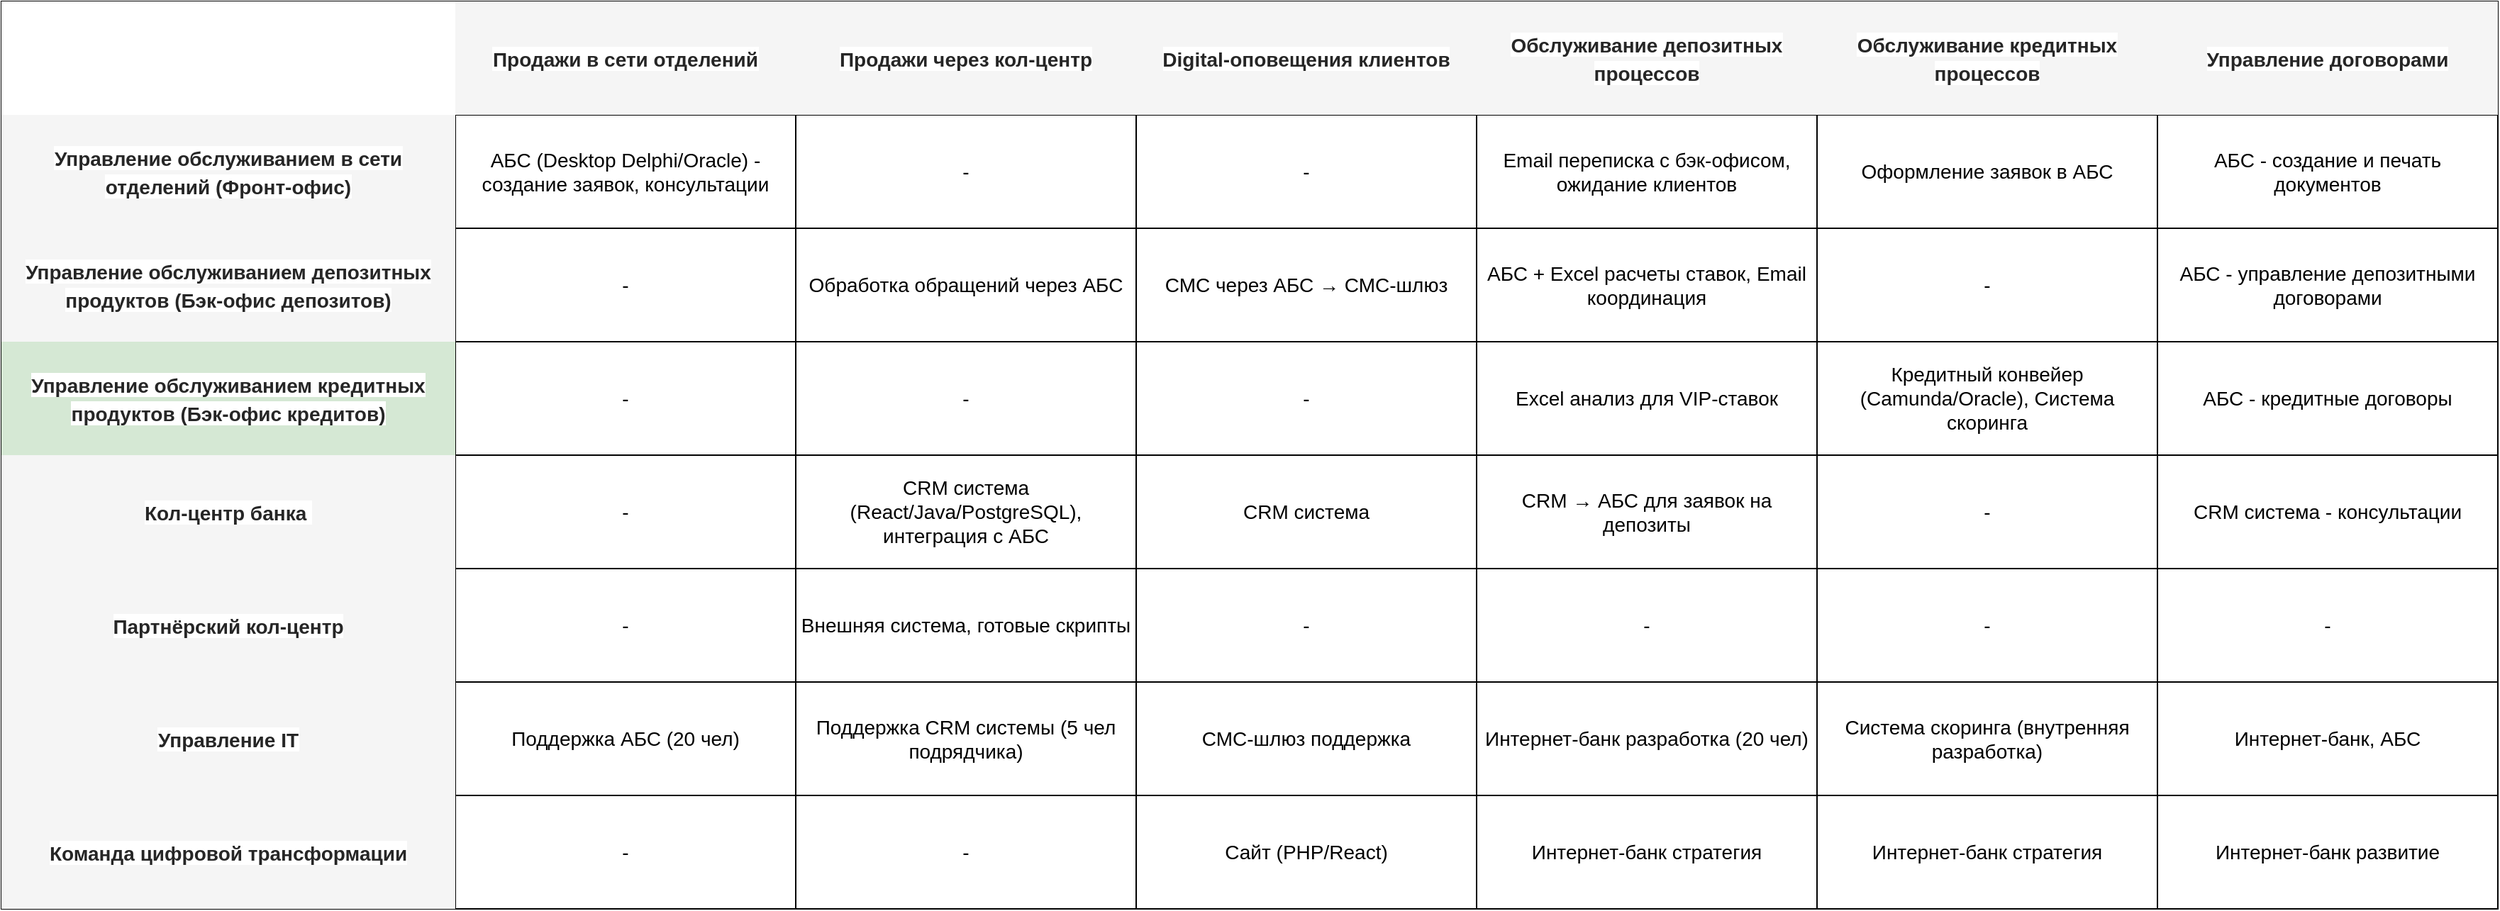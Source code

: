 <mxfile version="28.0.4">
  <diagram name="Страница — 1" id="5nfPxr6PqhwUY4MbXTxY">
    <mxGraphModel dx="2431" dy="1413" grid="1" gridSize="10" guides="1" tooltips="1" connect="1" arrows="1" fold="1" page="1" pageScale="1" pageWidth="827" pageHeight="1169" math="0" shadow="0">
      <root>
        <mxCell id="0" />
        <mxCell id="1" parent="0" />
        <mxCell id="LWKcgiRB05Fe1JAIv9ON-14" value="" style="shape=table;startSize=0;container=1;collapsible=0;childLayout=tableLayout;fontSize=12;gradientColor=none;" vertex="1" parent="1">
          <mxGeometry x="40" y="640" width="1760" height="640" as="geometry" />
        </mxCell>
        <mxCell id="LWKcgiRB05Fe1JAIv9ON-15" value="" style="shape=tableRow;horizontal=0;startSize=0;swimlaneHead=0;swimlaneBody=0;strokeColor=inherit;top=0;left=0;bottom=0;right=0;collapsible=0;dropTarget=0;fillColor=none;points=[[0,0.5],[1,0.5]];portConstraint=eastwest;fontSize=16;" vertex="1" parent="LWKcgiRB05Fe1JAIv9ON-14">
          <mxGeometry width="1760" height="80" as="geometry" />
        </mxCell>
        <mxCell id="LWKcgiRB05Fe1JAIv9ON-16" value="" style="shape=partialRectangle;html=1;whiteSpace=wrap;connectable=0;overflow=hidden;top=0;left=0;bottom=0;right=0;pointerEvents=1;fontSize=16;" vertex="1" parent="LWKcgiRB05Fe1JAIv9ON-15">
          <mxGeometry width="320" height="80" as="geometry">
            <mxRectangle width="320" height="80" as="alternateBounds" />
          </mxGeometry>
        </mxCell>
        <mxCell id="LWKcgiRB05Fe1JAIv9ON-17" value="&lt;strong style=&quot;font-size: 16px; white-space-collapse: preserve-breaks; box-sizing: inherit; color: rgba(0, 0, 0, 0.85); font-family: &amp;quot;YS Text&amp;quot;, sans-serif; text-align: left; background-color: rgb(255, 255, 255);&quot;&gt;&lt;font style=&quot;font-size: 14px;&quot;&gt;Продажи в сети отделений&lt;/font&gt;&lt;/strong&gt;" style="shape=partialRectangle;html=1;whiteSpace=wrap;connectable=0;strokeColor=#000000;overflow=hidden;fillColor=#f5f5f5;top=0;left=0;bottom=0;right=0;pointerEvents=1;fontSize=14;fontColor=#333333;" vertex="1" parent="LWKcgiRB05Fe1JAIv9ON-15">
          <mxGeometry x="320" width="240" height="80" as="geometry">
            <mxRectangle width="240" height="80" as="alternateBounds" />
          </mxGeometry>
        </mxCell>
        <mxCell id="LWKcgiRB05Fe1JAIv9ON-84" value="&lt;strong style=&quot;font-size: 16px; white-space-collapse: preserve-breaks; box-sizing: inherit; color: rgba(0, 0, 0, 0.85); font-family: &amp;quot;YS Text&amp;quot;, sans-serif; text-align: left; background-color: rgb(255, 255, 255);&quot;&gt;&lt;font style=&quot;font-size: 14px;&quot;&gt;Продажи через кол-центр&lt;/font&gt;&lt;/strong&gt;" style="shape=partialRectangle;html=1;whiteSpace=wrap;connectable=0;strokeColor=#000000;overflow=hidden;fillColor=#f5f5f5;top=0;left=0;bottom=0;right=0;pointerEvents=1;fontSize=14;fontColor=#333333;" vertex="1" parent="LWKcgiRB05Fe1JAIv9ON-15">
          <mxGeometry x="560" width="240" height="80" as="geometry">
            <mxRectangle width="240" height="80" as="alternateBounds" />
          </mxGeometry>
        </mxCell>
        <mxCell id="LWKcgiRB05Fe1JAIv9ON-76" value="&lt;strong style=&quot;font-size: 16px; white-space-collapse: preserve-breaks; box-sizing: inherit; color: rgba(0, 0, 0, 0.85); font-family: &amp;quot;YS Text&amp;quot;, sans-serif; text-align: left; background-color: rgb(255, 255, 255);&quot;&gt;&lt;font style=&quot;font-size: 14px;&quot;&gt;Digital-оповещения клиентов&lt;/font&gt;&lt;/strong&gt;" style="shape=partialRectangle;html=1;whiteSpace=wrap;connectable=0;strokeColor=#000000;overflow=hidden;fillColor=#f5f5f5;top=0;left=0;bottom=0;right=0;pointerEvents=1;fontSize=14;fontColor=#333333;" vertex="1" parent="LWKcgiRB05Fe1JAIv9ON-15">
          <mxGeometry x="800" width="240" height="80" as="geometry">
            <mxRectangle width="240" height="80" as="alternateBounds" />
          </mxGeometry>
        </mxCell>
        <mxCell id="LWKcgiRB05Fe1JAIv9ON-68" value="&lt;strong style=&quot;font-size: 16px; white-space-collapse: preserve-breaks; box-sizing: inherit; color: rgba(0, 0, 0, 0.85); font-family: &amp;quot;YS Text&amp;quot;, sans-serif; text-align: left; background-color: rgb(255, 255, 255);&quot;&gt;&lt;font style=&quot;font-size: 14px;&quot;&gt;Обслуживание депозитных процессов&lt;/font&gt;&lt;/strong&gt;" style="shape=partialRectangle;html=1;whiteSpace=wrap;connectable=0;strokeColor=#666666;overflow=hidden;fillColor=#f5f5f5;top=0;left=0;bottom=0;right=0;pointerEvents=1;fontSize=14;fontColor=#333333;" vertex="1" parent="LWKcgiRB05Fe1JAIv9ON-15">
          <mxGeometry x="1040" width="240" height="80" as="geometry">
            <mxRectangle width="240" height="80" as="alternateBounds" />
          </mxGeometry>
        </mxCell>
        <mxCell id="LWKcgiRB05Fe1JAIv9ON-60" value="&lt;strong style=&quot;font-size: 16px; white-space-collapse: preserve-breaks; box-sizing: inherit; color: rgba(0, 0, 0, 0.85); font-family: &amp;quot;YS Text&amp;quot;, sans-serif; text-align: left; background-color: rgb(255, 255, 255);&quot;&gt;&lt;font style=&quot;font-size: 14px;&quot;&gt;Обслуживание кредитных процессов&lt;/font&gt;&lt;/strong&gt;" style="shape=partialRectangle;html=1;whiteSpace=wrap;connectable=0;strokeColor=#FFFFFF;overflow=hidden;fillColor=#f5f5f5;top=0;left=0;bottom=0;right=0;pointerEvents=1;fontSize=14;fontColor=#333333;" vertex="1" parent="LWKcgiRB05Fe1JAIv9ON-15">
          <mxGeometry x="1280" width="240" height="80" as="geometry">
            <mxRectangle width="240" height="80" as="alternateBounds" />
          </mxGeometry>
        </mxCell>
        <mxCell id="LWKcgiRB05Fe1JAIv9ON-52" value="&lt;strong style=&quot;font-size: 16px; white-space-collapse: preserve-breaks; box-sizing: inherit; color: rgba(0, 0, 0, 0.85); font-family: &amp;quot;YS Text&amp;quot;, sans-serif; text-align: left; background-color: rgb(255, 255, 255);&quot;&gt;&lt;font style=&quot;font-size: 14px;&quot;&gt;Управление договорами&lt;/font&gt;&lt;/strong&gt;" style="shape=partialRectangle;html=1;whiteSpace=wrap;connectable=0;strokeColor=#666666;overflow=hidden;fillColor=#f5f5f5;top=0;left=0;bottom=0;right=0;pointerEvents=1;fontSize=14;fontColor=#333333;" vertex="1" parent="LWKcgiRB05Fe1JAIv9ON-15">
          <mxGeometry x="1520" width="240" height="80" as="geometry">
            <mxRectangle width="240" height="80" as="alternateBounds" />
          </mxGeometry>
        </mxCell>
        <mxCell id="LWKcgiRB05Fe1JAIv9ON-19" value="" style="shape=tableRow;horizontal=0;startSize=0;swimlaneHead=0;swimlaneBody=0;strokeColor=inherit;top=0;left=0;bottom=0;right=0;collapsible=0;dropTarget=0;fillColor=none;points=[[0,0.5],[1,0.5]];portConstraint=eastwest;fontSize=16;" vertex="1" parent="LWKcgiRB05Fe1JAIv9ON-14">
          <mxGeometry y="80" width="1760" height="80" as="geometry" />
        </mxCell>
        <mxCell id="LWKcgiRB05Fe1JAIv9ON-20" value="&lt;strong style=&quot;box-sizing: inherit; color: rgba(0, 0, 0, 0.85); font-family: &amp;quot;YS Text&amp;quot;, sans-serif; text-align: left; white-space-collapse: preserve-breaks; background-color: rgb(255, 255, 255);&quot;&gt;&lt;font style=&quot;font-size: 14px;&quot;&gt;Управление обслуживанием в сети отделений (Фронт-офис)&lt;/font&gt;&lt;/strong&gt;" style="shape=partialRectangle;html=1;whiteSpace=wrap;connectable=0;strokeColor=#666666;overflow=hidden;fillColor=#f5f5f5;top=0;left=0;bottom=0;right=0;pointerEvents=1;fontSize=16;fontColor=#333333;strokeWidth=1;" vertex="1" parent="LWKcgiRB05Fe1JAIv9ON-19">
          <mxGeometry width="320" height="80" as="geometry">
            <mxRectangle width="320" height="80" as="alternateBounds" />
          </mxGeometry>
        </mxCell>
        <mxCell id="LWKcgiRB05Fe1JAIv9ON-21" value="АБС (Desktop Delphi/Oracle) - создание заявок, консультации" style="shape=partialRectangle;html=1;whiteSpace=wrap;connectable=0;strokeColor=inherit;overflow=hidden;fillColor=none;top=0;left=0;bottom=0;right=0;pointerEvents=1;fontSize=14;" vertex="1" parent="LWKcgiRB05Fe1JAIv9ON-19">
          <mxGeometry x="320" width="240" height="80" as="geometry">
            <mxRectangle width="240" height="80" as="alternateBounds" />
          </mxGeometry>
        </mxCell>
        <mxCell id="LWKcgiRB05Fe1JAIv9ON-85" value="-" style="shape=partialRectangle;html=1;whiteSpace=wrap;connectable=0;strokeColor=inherit;overflow=hidden;fillColor=none;top=0;left=0;bottom=0;right=0;pointerEvents=1;fontSize=14;" vertex="1" parent="LWKcgiRB05Fe1JAIv9ON-19">
          <mxGeometry x="560" width="240" height="80" as="geometry">
            <mxRectangle width="240" height="80" as="alternateBounds" />
          </mxGeometry>
        </mxCell>
        <mxCell id="LWKcgiRB05Fe1JAIv9ON-77" value="-" style="shape=partialRectangle;html=1;whiteSpace=wrap;connectable=0;strokeColor=inherit;overflow=hidden;fillColor=none;top=0;left=0;bottom=0;right=0;pointerEvents=1;fontSize=14;" vertex="1" parent="LWKcgiRB05Fe1JAIv9ON-19">
          <mxGeometry x="800" width="240" height="80" as="geometry">
            <mxRectangle width="240" height="80" as="alternateBounds" />
          </mxGeometry>
        </mxCell>
        <mxCell id="LWKcgiRB05Fe1JAIv9ON-69" value="Email переписка с бэк-офисом, ожидание клиентов" style="shape=partialRectangle;html=1;whiteSpace=wrap;connectable=0;strokeColor=inherit;overflow=hidden;fillColor=none;top=0;left=0;bottom=0;right=0;pointerEvents=1;fontSize=14;" vertex="1" parent="LWKcgiRB05Fe1JAIv9ON-19">
          <mxGeometry x="1040" width="240" height="80" as="geometry">
            <mxRectangle width="240" height="80" as="alternateBounds" />
          </mxGeometry>
        </mxCell>
        <mxCell id="LWKcgiRB05Fe1JAIv9ON-61" value="Оформление заявок в АБС" style="shape=partialRectangle;html=1;whiteSpace=wrap;connectable=0;strokeColor=inherit;overflow=hidden;fillColor=none;top=0;left=0;bottom=0;right=0;pointerEvents=1;fontSize=14;" vertex="1" parent="LWKcgiRB05Fe1JAIv9ON-19">
          <mxGeometry x="1280" width="240" height="80" as="geometry">
            <mxRectangle width="240" height="80" as="alternateBounds" />
          </mxGeometry>
        </mxCell>
        <mxCell id="LWKcgiRB05Fe1JAIv9ON-53" value="АБС - создание и печать документов" style="shape=partialRectangle;html=1;whiteSpace=wrap;connectable=0;strokeColor=inherit;overflow=hidden;fillColor=none;top=0;left=0;bottom=0;right=0;pointerEvents=1;fontSize=14;" vertex="1" parent="LWKcgiRB05Fe1JAIv9ON-19">
          <mxGeometry x="1520" width="240" height="80" as="geometry">
            <mxRectangle width="240" height="80" as="alternateBounds" />
          </mxGeometry>
        </mxCell>
        <mxCell id="LWKcgiRB05Fe1JAIv9ON-23" value="" style="shape=tableRow;horizontal=0;startSize=0;swimlaneHead=0;swimlaneBody=0;strokeColor=inherit;top=0;left=0;bottom=0;right=0;collapsible=0;dropTarget=0;fillColor=none;points=[[0,0.5],[1,0.5]];portConstraint=eastwest;fontSize=16;" vertex="1" parent="LWKcgiRB05Fe1JAIv9ON-14">
          <mxGeometry y="160" width="1760" height="80" as="geometry" />
        </mxCell>
        <mxCell id="LWKcgiRB05Fe1JAIv9ON-24" value="&lt;strong style=&quot;box-sizing: inherit; color: rgba(0, 0, 0, 0.85); font-family: &amp;quot;YS Text&amp;quot;, sans-serif; text-align: left; white-space-collapse: preserve-breaks; background-color: rgb(255, 255, 255);&quot;&gt;&lt;font style=&quot;font-size: 14px;&quot;&gt;Управление обслуживанием депозитных продуктов (Бэк-офис депозитов)&lt;/font&gt;&lt;/strong&gt;" style="shape=partialRectangle;html=1;whiteSpace=wrap;connectable=0;strokeColor=#666666;overflow=hidden;fillColor=#f5f5f5;top=0;left=0;bottom=0;right=0;pointerEvents=1;fontSize=16;fontColor=#333333;" vertex="1" parent="LWKcgiRB05Fe1JAIv9ON-23">
          <mxGeometry width="320" height="80" as="geometry">
            <mxRectangle width="320" height="80" as="alternateBounds" />
          </mxGeometry>
        </mxCell>
        <mxCell id="LWKcgiRB05Fe1JAIv9ON-25" value="-" style="shape=partialRectangle;html=1;whiteSpace=wrap;connectable=0;strokeColor=inherit;overflow=hidden;fillColor=none;top=0;left=0;bottom=0;right=0;pointerEvents=1;fontSize=14;" vertex="1" parent="LWKcgiRB05Fe1JAIv9ON-23">
          <mxGeometry x="320" width="240" height="80" as="geometry">
            <mxRectangle width="240" height="80" as="alternateBounds" />
          </mxGeometry>
        </mxCell>
        <mxCell id="LWKcgiRB05Fe1JAIv9ON-86" value="Обработка обращений через АБС" style="shape=partialRectangle;html=1;whiteSpace=wrap;connectable=0;strokeColor=inherit;overflow=hidden;fillColor=none;top=0;left=0;bottom=0;right=0;pointerEvents=1;fontSize=14;" vertex="1" parent="LWKcgiRB05Fe1JAIv9ON-23">
          <mxGeometry x="560" width="240" height="80" as="geometry">
            <mxRectangle width="240" height="80" as="alternateBounds" />
          </mxGeometry>
        </mxCell>
        <mxCell id="LWKcgiRB05Fe1JAIv9ON-78" value="СМС через АБС → СМС-шлюз" style="shape=partialRectangle;html=1;whiteSpace=wrap;connectable=0;strokeColor=inherit;overflow=hidden;fillColor=none;top=0;left=0;bottom=0;right=0;pointerEvents=1;fontSize=14;" vertex="1" parent="LWKcgiRB05Fe1JAIv9ON-23">
          <mxGeometry x="800" width="240" height="80" as="geometry">
            <mxRectangle width="240" height="80" as="alternateBounds" />
          </mxGeometry>
        </mxCell>
        <mxCell id="LWKcgiRB05Fe1JAIv9ON-70" value="АБС + Excel расчеты ставок, Email координация" style="shape=partialRectangle;html=1;whiteSpace=wrap;connectable=0;strokeColor=inherit;overflow=hidden;fillColor=none;top=0;left=0;bottom=0;right=0;pointerEvents=1;fontSize=14;" vertex="1" parent="LWKcgiRB05Fe1JAIv9ON-23">
          <mxGeometry x="1040" width="240" height="80" as="geometry">
            <mxRectangle width="240" height="80" as="alternateBounds" />
          </mxGeometry>
        </mxCell>
        <mxCell id="LWKcgiRB05Fe1JAIv9ON-62" value="-" style="shape=partialRectangle;html=1;whiteSpace=wrap;connectable=0;strokeColor=inherit;overflow=hidden;fillColor=none;top=0;left=0;bottom=0;right=0;pointerEvents=1;fontSize=14;" vertex="1" parent="LWKcgiRB05Fe1JAIv9ON-23">
          <mxGeometry x="1280" width="240" height="80" as="geometry">
            <mxRectangle width="240" height="80" as="alternateBounds" />
          </mxGeometry>
        </mxCell>
        <mxCell id="LWKcgiRB05Fe1JAIv9ON-54" value="АБС - управление депозитными договорами" style="shape=partialRectangle;html=1;whiteSpace=wrap;connectable=0;strokeColor=inherit;overflow=hidden;fillColor=none;top=0;left=0;bottom=0;right=0;pointerEvents=1;fontSize=14;" vertex="1" parent="LWKcgiRB05Fe1JAIv9ON-23">
          <mxGeometry x="1520" width="240" height="80" as="geometry">
            <mxRectangle width="240" height="80" as="alternateBounds" />
          </mxGeometry>
        </mxCell>
        <mxCell id="LWKcgiRB05Fe1JAIv9ON-36" style="shape=tableRow;horizontal=0;startSize=0;swimlaneHead=0;swimlaneBody=0;strokeColor=inherit;top=0;left=0;bottom=0;right=0;collapsible=0;dropTarget=0;fillColor=none;points=[[0,0.5],[1,0.5]];portConstraint=eastwest;fontSize=16;" vertex="1" parent="LWKcgiRB05Fe1JAIv9ON-14">
          <mxGeometry y="240" width="1760" height="80" as="geometry" />
        </mxCell>
        <mxCell id="LWKcgiRB05Fe1JAIv9ON-37" value="&lt;strong style=&quot;box-sizing: inherit; color: rgba(0, 0, 0, 0.85); font-family: &amp;quot;YS Text&amp;quot;, sans-serif; text-align: left; white-space-collapse: preserve-breaks; background-color: rgb(255, 255, 255);&quot;&gt;&lt;font style=&quot;font-size: 14px;&quot;&gt;Управление обслуживанием кредитных продуктов (Бэк-офис кредитов)&lt;/font&gt;&lt;/strong&gt;" style="shape=partialRectangle;html=1;whiteSpace=wrap;connectable=0;strokeColor=#82b366;overflow=hidden;fillColor=#d5e8d4;top=0;left=0;bottom=0;right=0;pointerEvents=1;fontSize=16;" vertex="1" parent="LWKcgiRB05Fe1JAIv9ON-36">
          <mxGeometry width="320" height="80" as="geometry">
            <mxRectangle width="320" height="80" as="alternateBounds" />
          </mxGeometry>
        </mxCell>
        <mxCell id="LWKcgiRB05Fe1JAIv9ON-38" value="-" style="shape=partialRectangle;html=1;whiteSpace=wrap;connectable=0;strokeColor=inherit;overflow=hidden;fillColor=none;top=0;left=0;bottom=0;right=0;pointerEvents=1;fontSize=14;" vertex="1" parent="LWKcgiRB05Fe1JAIv9ON-36">
          <mxGeometry x="320" width="240" height="80" as="geometry">
            <mxRectangle width="240" height="80" as="alternateBounds" />
          </mxGeometry>
        </mxCell>
        <mxCell id="LWKcgiRB05Fe1JAIv9ON-87" value="-" style="shape=partialRectangle;html=1;whiteSpace=wrap;connectable=0;strokeColor=inherit;overflow=hidden;fillColor=none;top=0;left=0;bottom=0;right=0;pointerEvents=1;fontSize=14;" vertex="1" parent="LWKcgiRB05Fe1JAIv9ON-36">
          <mxGeometry x="560" width="240" height="80" as="geometry">
            <mxRectangle width="240" height="80" as="alternateBounds" />
          </mxGeometry>
        </mxCell>
        <mxCell id="LWKcgiRB05Fe1JAIv9ON-79" value="-" style="shape=partialRectangle;html=1;whiteSpace=wrap;connectable=0;strokeColor=inherit;overflow=hidden;fillColor=none;top=0;left=0;bottom=0;right=0;pointerEvents=1;fontSize=14;" vertex="1" parent="LWKcgiRB05Fe1JAIv9ON-36">
          <mxGeometry x="800" width="240" height="80" as="geometry">
            <mxRectangle width="240" height="80" as="alternateBounds" />
          </mxGeometry>
        </mxCell>
        <mxCell id="LWKcgiRB05Fe1JAIv9ON-71" value="Excel анализ для VIP-ставок" style="shape=partialRectangle;html=1;whiteSpace=wrap;connectable=0;strokeColor=inherit;overflow=hidden;fillColor=none;top=0;left=0;bottom=0;right=0;pointerEvents=1;fontSize=14;" vertex="1" parent="LWKcgiRB05Fe1JAIv9ON-36">
          <mxGeometry x="1040" width="240" height="80" as="geometry">
            <mxRectangle width="240" height="80" as="alternateBounds" />
          </mxGeometry>
        </mxCell>
        <mxCell id="LWKcgiRB05Fe1JAIv9ON-63" value="Кредитный конвейер (Camunda/Oracle), Система скоринга" style="shape=partialRectangle;html=1;whiteSpace=wrap;connectable=0;strokeColor=inherit;overflow=hidden;fillColor=none;top=0;left=0;bottom=0;right=0;pointerEvents=1;fontSize=14;" vertex="1" parent="LWKcgiRB05Fe1JAIv9ON-36">
          <mxGeometry x="1280" width="240" height="80" as="geometry">
            <mxRectangle width="240" height="80" as="alternateBounds" />
          </mxGeometry>
        </mxCell>
        <mxCell id="LWKcgiRB05Fe1JAIv9ON-55" value="АБС - кредитные договоры" style="shape=partialRectangle;html=1;whiteSpace=wrap;connectable=0;strokeColor=inherit;overflow=hidden;fillColor=none;top=0;left=0;bottom=0;right=0;pointerEvents=1;fontSize=14;" vertex="1" parent="LWKcgiRB05Fe1JAIv9ON-36">
          <mxGeometry x="1520" width="240" height="80" as="geometry">
            <mxRectangle width="240" height="80" as="alternateBounds" />
          </mxGeometry>
        </mxCell>
        <mxCell id="LWKcgiRB05Fe1JAIv9ON-32" style="shape=tableRow;horizontal=0;startSize=0;swimlaneHead=0;swimlaneBody=0;strokeColor=inherit;top=0;left=0;bottom=0;right=0;collapsible=0;dropTarget=0;fillColor=none;points=[[0,0.5],[1,0.5]];portConstraint=eastwest;fontSize=16;" vertex="1" parent="LWKcgiRB05Fe1JAIv9ON-14">
          <mxGeometry y="320" width="1760" height="80" as="geometry" />
        </mxCell>
        <mxCell id="LWKcgiRB05Fe1JAIv9ON-33" value="&lt;strong style=&quot;white-space-collapse: preserve-breaks; box-sizing: inherit; color: rgba(0, 0, 0, 0.85); font-family: &amp;quot;YS Text&amp;quot;, sans-serif; text-align: left; background-color: rgb(255, 255, 255);&quot;&gt;&lt;font style=&quot;font-size: 14px;&quot;&gt;Кол-центр банка&amp;nbsp;&lt;/font&gt;&lt;/strong&gt;" style="shape=partialRectangle;html=1;whiteSpace=wrap;connectable=0;strokeColor=#666666;overflow=hidden;fillColor=#f5f5f5;top=0;left=0;bottom=0;right=0;pointerEvents=1;fontSize=16;fontColor=#333333;" vertex="1" parent="LWKcgiRB05Fe1JAIv9ON-32">
          <mxGeometry width="320" height="80" as="geometry">
            <mxRectangle width="320" height="80" as="alternateBounds" />
          </mxGeometry>
        </mxCell>
        <mxCell id="LWKcgiRB05Fe1JAIv9ON-34" value="-" style="shape=partialRectangle;html=1;whiteSpace=wrap;connectable=0;strokeColor=inherit;overflow=hidden;fillColor=none;top=0;left=0;bottom=0;right=0;pointerEvents=1;fontSize=14;" vertex="1" parent="LWKcgiRB05Fe1JAIv9ON-32">
          <mxGeometry x="320" width="240" height="80" as="geometry">
            <mxRectangle width="240" height="80" as="alternateBounds" />
          </mxGeometry>
        </mxCell>
        <mxCell id="LWKcgiRB05Fe1JAIv9ON-88" value="CRM система (React/Java/PostgreSQL), интеграция с АБС" style="shape=partialRectangle;html=1;whiteSpace=wrap;connectable=0;strokeColor=inherit;overflow=hidden;fillColor=none;top=0;left=0;bottom=0;right=0;pointerEvents=1;fontSize=14;" vertex="1" parent="LWKcgiRB05Fe1JAIv9ON-32">
          <mxGeometry x="560" width="240" height="80" as="geometry">
            <mxRectangle width="240" height="80" as="alternateBounds" />
          </mxGeometry>
        </mxCell>
        <mxCell id="LWKcgiRB05Fe1JAIv9ON-80" value="CRM система" style="shape=partialRectangle;html=1;whiteSpace=wrap;connectable=0;strokeColor=inherit;overflow=hidden;fillColor=none;top=0;left=0;bottom=0;right=0;pointerEvents=1;fontSize=14;" vertex="1" parent="LWKcgiRB05Fe1JAIv9ON-32">
          <mxGeometry x="800" width="240" height="80" as="geometry">
            <mxRectangle width="240" height="80" as="alternateBounds" />
          </mxGeometry>
        </mxCell>
        <mxCell id="LWKcgiRB05Fe1JAIv9ON-72" value="CRM → АБС для заявок на депозиты" style="shape=partialRectangle;html=1;whiteSpace=wrap;connectable=0;strokeColor=inherit;overflow=hidden;fillColor=none;top=0;left=0;bottom=0;right=0;pointerEvents=1;fontSize=14;" vertex="1" parent="LWKcgiRB05Fe1JAIv9ON-32">
          <mxGeometry x="1040" width="240" height="80" as="geometry">
            <mxRectangle width="240" height="80" as="alternateBounds" />
          </mxGeometry>
        </mxCell>
        <mxCell id="LWKcgiRB05Fe1JAIv9ON-64" value="-" style="shape=partialRectangle;html=1;whiteSpace=wrap;connectable=0;strokeColor=inherit;overflow=hidden;fillColor=none;top=0;left=0;bottom=0;right=0;pointerEvents=1;fontSize=14;" vertex="1" parent="LWKcgiRB05Fe1JAIv9ON-32">
          <mxGeometry x="1280" width="240" height="80" as="geometry">
            <mxRectangle width="240" height="80" as="alternateBounds" />
          </mxGeometry>
        </mxCell>
        <mxCell id="LWKcgiRB05Fe1JAIv9ON-56" value="CRM система - консультации" style="shape=partialRectangle;html=1;whiteSpace=wrap;connectable=0;strokeColor=inherit;overflow=hidden;fillColor=none;top=0;left=0;bottom=0;right=0;pointerEvents=1;fontSize=14;" vertex="1" parent="LWKcgiRB05Fe1JAIv9ON-32">
          <mxGeometry x="1520" width="240" height="80" as="geometry">
            <mxRectangle width="240" height="80" as="alternateBounds" />
          </mxGeometry>
        </mxCell>
        <mxCell id="LWKcgiRB05Fe1JAIv9ON-28" style="shape=tableRow;horizontal=0;startSize=0;swimlaneHead=0;swimlaneBody=0;strokeColor=inherit;top=0;left=0;bottom=0;right=0;collapsible=0;dropTarget=0;fillColor=none;points=[[0,0.5],[1,0.5]];portConstraint=eastwest;fontSize=16;" vertex="1" parent="LWKcgiRB05Fe1JAIv9ON-14">
          <mxGeometry y="400" width="1760" height="80" as="geometry" />
        </mxCell>
        <mxCell id="LWKcgiRB05Fe1JAIv9ON-29" value="&lt;strong style=&quot;white-space-collapse: preserve-breaks; box-sizing: inherit; color: rgba(0, 0, 0, 0.85); font-family: &amp;quot;YS Text&amp;quot;, sans-serif; text-align: left; background-color: rgb(255, 255, 255);&quot;&gt;&lt;font style=&quot;font-size: 14px;&quot;&gt;Партнёрский кол-центр&lt;/font&gt;&lt;/strong&gt;" style="shape=partialRectangle;html=1;whiteSpace=wrap;connectable=0;strokeColor=#666666;overflow=hidden;fillColor=#f5f5f5;top=0;left=0;bottom=0;right=0;pointerEvents=1;fontSize=16;fontColor=#333333;" vertex="1" parent="LWKcgiRB05Fe1JAIv9ON-28">
          <mxGeometry width="320" height="80" as="geometry">
            <mxRectangle width="320" height="80" as="alternateBounds" />
          </mxGeometry>
        </mxCell>
        <mxCell id="LWKcgiRB05Fe1JAIv9ON-30" value="-" style="shape=partialRectangle;html=1;whiteSpace=wrap;connectable=0;strokeColor=inherit;overflow=hidden;fillColor=none;top=0;left=0;bottom=0;right=0;pointerEvents=1;fontSize=14;" vertex="1" parent="LWKcgiRB05Fe1JAIv9ON-28">
          <mxGeometry x="320" width="240" height="80" as="geometry">
            <mxRectangle width="240" height="80" as="alternateBounds" />
          </mxGeometry>
        </mxCell>
        <mxCell id="LWKcgiRB05Fe1JAIv9ON-89" value="Внешняя система, готовые скрипты" style="shape=partialRectangle;html=1;whiteSpace=wrap;connectable=0;strokeColor=inherit;overflow=hidden;fillColor=none;top=0;left=0;bottom=0;right=0;pointerEvents=1;fontSize=14;" vertex="1" parent="LWKcgiRB05Fe1JAIv9ON-28">
          <mxGeometry x="560" width="240" height="80" as="geometry">
            <mxRectangle width="240" height="80" as="alternateBounds" />
          </mxGeometry>
        </mxCell>
        <mxCell id="LWKcgiRB05Fe1JAIv9ON-81" value="-" style="shape=partialRectangle;html=1;whiteSpace=wrap;connectable=0;strokeColor=inherit;overflow=hidden;fillColor=none;top=0;left=0;bottom=0;right=0;pointerEvents=1;fontSize=14;" vertex="1" parent="LWKcgiRB05Fe1JAIv9ON-28">
          <mxGeometry x="800" width="240" height="80" as="geometry">
            <mxRectangle width="240" height="80" as="alternateBounds" />
          </mxGeometry>
        </mxCell>
        <mxCell id="LWKcgiRB05Fe1JAIv9ON-73" value="-" style="shape=partialRectangle;html=1;whiteSpace=wrap;connectable=0;strokeColor=inherit;overflow=hidden;fillColor=none;top=0;left=0;bottom=0;right=0;pointerEvents=1;fontSize=14;" vertex="1" parent="LWKcgiRB05Fe1JAIv9ON-28">
          <mxGeometry x="1040" width="240" height="80" as="geometry">
            <mxRectangle width="240" height="80" as="alternateBounds" />
          </mxGeometry>
        </mxCell>
        <mxCell id="LWKcgiRB05Fe1JAIv9ON-65" value="-" style="shape=partialRectangle;html=1;whiteSpace=wrap;connectable=0;strokeColor=inherit;overflow=hidden;fillColor=none;top=0;left=0;bottom=0;right=0;pointerEvents=1;fontSize=14;" vertex="1" parent="LWKcgiRB05Fe1JAIv9ON-28">
          <mxGeometry x="1280" width="240" height="80" as="geometry">
            <mxRectangle width="240" height="80" as="alternateBounds" />
          </mxGeometry>
        </mxCell>
        <mxCell id="LWKcgiRB05Fe1JAIv9ON-57" value="-" style="shape=partialRectangle;html=1;whiteSpace=wrap;connectable=0;strokeColor=inherit;overflow=hidden;fillColor=none;top=0;left=0;bottom=0;right=0;pointerEvents=1;fontSize=14;" vertex="1" parent="LWKcgiRB05Fe1JAIv9ON-28">
          <mxGeometry x="1520" width="240" height="80" as="geometry">
            <mxRectangle width="240" height="80" as="alternateBounds" />
          </mxGeometry>
        </mxCell>
        <mxCell id="LWKcgiRB05Fe1JAIv9ON-48" style="shape=tableRow;horizontal=0;startSize=0;swimlaneHead=0;swimlaneBody=0;strokeColor=inherit;top=0;left=0;bottom=0;right=0;collapsible=0;dropTarget=0;fillColor=none;points=[[0,0.5],[1,0.5]];portConstraint=eastwest;fontSize=16;" vertex="1" parent="LWKcgiRB05Fe1JAIv9ON-14">
          <mxGeometry y="480" width="1760" height="80" as="geometry" />
        </mxCell>
        <mxCell id="LWKcgiRB05Fe1JAIv9ON-49" value="&lt;strong style=&quot;box-sizing: inherit; color: rgba(0, 0, 0, 0.85); font-family: &amp;quot;YS Text&amp;quot;, sans-serif; text-align: left; white-space-collapse: preserve-breaks; background-color: rgb(255, 255, 255);&quot;&gt;&lt;font style=&quot;font-size: 14px;&quot;&gt;Управление IT&lt;/font&gt;&lt;/strong&gt;" style="shape=partialRectangle;html=1;whiteSpace=wrap;connectable=0;strokeColor=#666666;overflow=hidden;fillColor=#f5f5f5;top=0;left=0;bottom=0;right=0;pointerEvents=1;fontSize=16;fontColor=#333333;" vertex="1" parent="LWKcgiRB05Fe1JAIv9ON-48">
          <mxGeometry width="320" height="80" as="geometry">
            <mxRectangle width="320" height="80" as="alternateBounds" />
          </mxGeometry>
        </mxCell>
        <mxCell id="LWKcgiRB05Fe1JAIv9ON-50" value="Поддержка АБС (20 чел)" style="shape=partialRectangle;html=1;whiteSpace=wrap;connectable=0;strokeColor=inherit;overflow=hidden;fillColor=none;top=0;left=0;bottom=0;right=0;pointerEvents=1;fontSize=14;" vertex="1" parent="LWKcgiRB05Fe1JAIv9ON-48">
          <mxGeometry x="320" width="240" height="80" as="geometry">
            <mxRectangle width="240" height="80" as="alternateBounds" />
          </mxGeometry>
        </mxCell>
        <mxCell id="LWKcgiRB05Fe1JAIv9ON-90" value="Поддержка CRM системы (5 чел подрядчика)" style="shape=partialRectangle;html=1;whiteSpace=wrap;connectable=0;strokeColor=inherit;overflow=hidden;fillColor=none;top=0;left=0;bottom=0;right=0;pointerEvents=1;fontSize=14;" vertex="1" parent="LWKcgiRB05Fe1JAIv9ON-48">
          <mxGeometry x="560" width="240" height="80" as="geometry">
            <mxRectangle width="240" height="80" as="alternateBounds" />
          </mxGeometry>
        </mxCell>
        <mxCell id="LWKcgiRB05Fe1JAIv9ON-82" value="СМС-шлюз поддержка" style="shape=partialRectangle;html=1;whiteSpace=wrap;connectable=0;strokeColor=inherit;overflow=hidden;fillColor=none;top=0;left=0;bottom=0;right=0;pointerEvents=1;fontSize=14;" vertex="1" parent="LWKcgiRB05Fe1JAIv9ON-48">
          <mxGeometry x="800" width="240" height="80" as="geometry">
            <mxRectangle width="240" height="80" as="alternateBounds" />
          </mxGeometry>
        </mxCell>
        <mxCell id="LWKcgiRB05Fe1JAIv9ON-74" value="Интернет-банк разработка (20 чел)" style="shape=partialRectangle;html=1;whiteSpace=wrap;connectable=0;strokeColor=inherit;overflow=hidden;fillColor=none;top=0;left=0;bottom=0;right=0;pointerEvents=1;fontSize=14;" vertex="1" parent="LWKcgiRB05Fe1JAIv9ON-48">
          <mxGeometry x="1040" width="240" height="80" as="geometry">
            <mxRectangle width="240" height="80" as="alternateBounds" />
          </mxGeometry>
        </mxCell>
        <mxCell id="LWKcgiRB05Fe1JAIv9ON-66" value="Система скоринга (внутренняя разработка)" style="shape=partialRectangle;html=1;whiteSpace=wrap;connectable=0;strokeColor=inherit;overflow=hidden;fillColor=none;top=0;left=0;bottom=0;right=0;pointerEvents=1;fontSize=14;" vertex="1" parent="LWKcgiRB05Fe1JAIv9ON-48">
          <mxGeometry x="1280" width="240" height="80" as="geometry">
            <mxRectangle width="240" height="80" as="alternateBounds" />
          </mxGeometry>
        </mxCell>
        <mxCell id="LWKcgiRB05Fe1JAIv9ON-58" value="Интернет-банк, АБС" style="shape=partialRectangle;html=1;whiteSpace=wrap;connectable=0;strokeColor=inherit;overflow=hidden;fillColor=none;top=0;left=0;bottom=0;right=0;pointerEvents=1;fontSize=14;" vertex="1" parent="LWKcgiRB05Fe1JAIv9ON-48">
          <mxGeometry x="1520" width="240" height="80" as="geometry">
            <mxRectangle width="240" height="80" as="alternateBounds" />
          </mxGeometry>
        </mxCell>
        <mxCell id="LWKcgiRB05Fe1JAIv9ON-44" style="shape=tableRow;horizontal=0;startSize=0;swimlaneHead=0;swimlaneBody=0;strokeColor=inherit;top=0;left=0;bottom=0;right=0;collapsible=0;dropTarget=0;fillColor=none;points=[[0,0.5],[1,0.5]];portConstraint=eastwest;fontSize=16;" vertex="1" parent="LWKcgiRB05Fe1JAIv9ON-14">
          <mxGeometry y="560" width="1760" height="80" as="geometry" />
        </mxCell>
        <mxCell id="LWKcgiRB05Fe1JAIv9ON-45" value="&lt;strong style=&quot;white-space-collapse: preserve-breaks; box-sizing: inherit; color: rgba(0, 0, 0, 0.85); font-family: &amp;quot;YS Text&amp;quot;, sans-serif; text-align: left; background-color: rgb(255, 255, 255);&quot;&gt;&lt;font style=&quot;font-size: 14px;&quot;&gt;Команда цифровой трансформации&lt;/font&gt;&lt;/strong&gt;" style="shape=partialRectangle;html=1;whiteSpace=wrap;connectable=0;strokeColor=#666666;overflow=hidden;fillColor=#f5f5f5;top=0;left=0;bottom=0;right=0;pointerEvents=1;fontSize=16;fontColor=#333333;" vertex="1" parent="LWKcgiRB05Fe1JAIv9ON-44">
          <mxGeometry width="320" height="80" as="geometry">
            <mxRectangle width="320" height="80" as="alternateBounds" />
          </mxGeometry>
        </mxCell>
        <mxCell id="LWKcgiRB05Fe1JAIv9ON-46" value="-" style="shape=partialRectangle;html=1;whiteSpace=wrap;connectable=0;strokeColor=inherit;overflow=hidden;fillColor=none;top=0;left=0;bottom=0;right=0;pointerEvents=1;fontSize=14;" vertex="1" parent="LWKcgiRB05Fe1JAIv9ON-44">
          <mxGeometry x="320" width="240" height="80" as="geometry">
            <mxRectangle width="240" height="80" as="alternateBounds" />
          </mxGeometry>
        </mxCell>
        <mxCell id="LWKcgiRB05Fe1JAIv9ON-91" value="-" style="shape=partialRectangle;html=1;whiteSpace=wrap;connectable=0;strokeColor=inherit;overflow=hidden;fillColor=none;top=0;left=0;bottom=0;right=0;pointerEvents=1;fontSize=14;" vertex="1" parent="LWKcgiRB05Fe1JAIv9ON-44">
          <mxGeometry x="560" width="240" height="80" as="geometry">
            <mxRectangle width="240" height="80" as="alternateBounds" />
          </mxGeometry>
        </mxCell>
        <mxCell id="LWKcgiRB05Fe1JAIv9ON-83" value="Сайт (PHP/React)" style="shape=partialRectangle;html=1;whiteSpace=wrap;connectable=0;strokeColor=inherit;overflow=hidden;fillColor=none;top=0;left=0;bottom=0;right=0;pointerEvents=1;fontSize=14;" vertex="1" parent="LWKcgiRB05Fe1JAIv9ON-44">
          <mxGeometry x="800" width="240" height="80" as="geometry">
            <mxRectangle width="240" height="80" as="alternateBounds" />
          </mxGeometry>
        </mxCell>
        <mxCell id="LWKcgiRB05Fe1JAIv9ON-75" value="Интернет-банк стратегия" style="shape=partialRectangle;html=1;whiteSpace=wrap;connectable=0;strokeColor=inherit;overflow=hidden;fillColor=none;top=0;left=0;bottom=0;right=0;pointerEvents=1;fontSize=14;" vertex="1" parent="LWKcgiRB05Fe1JAIv9ON-44">
          <mxGeometry x="1040" width="240" height="80" as="geometry">
            <mxRectangle width="240" height="80" as="alternateBounds" />
          </mxGeometry>
        </mxCell>
        <mxCell id="LWKcgiRB05Fe1JAIv9ON-67" value="Интернет-банк стратегия" style="shape=partialRectangle;html=1;whiteSpace=wrap;connectable=0;strokeColor=inherit;overflow=hidden;fillColor=none;top=0;left=0;bottom=0;right=0;pointerEvents=1;fontSize=14;" vertex="1" parent="LWKcgiRB05Fe1JAIv9ON-44">
          <mxGeometry x="1280" width="240" height="80" as="geometry">
            <mxRectangle width="240" height="80" as="alternateBounds" />
          </mxGeometry>
        </mxCell>
        <mxCell id="LWKcgiRB05Fe1JAIv9ON-59" value="Интернет-банк развитие" style="shape=partialRectangle;html=1;whiteSpace=wrap;connectable=0;strokeColor=inherit;overflow=hidden;fillColor=none;top=0;left=0;bottom=0;right=0;pointerEvents=1;fontSize=14;" vertex="1" parent="LWKcgiRB05Fe1JAIv9ON-44">
          <mxGeometry x="1520" width="240" height="80" as="geometry">
            <mxRectangle width="240" height="80" as="alternateBounds" />
          </mxGeometry>
        </mxCell>
      </root>
    </mxGraphModel>
  </diagram>
</mxfile>
